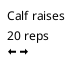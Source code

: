 @startsalt

{	{
	Calf raises
	}
	{
	20 reps
	}
	{
	<&arrow-thick-left>  | <&arrow-thick-right>
	}
}

@endsalt
